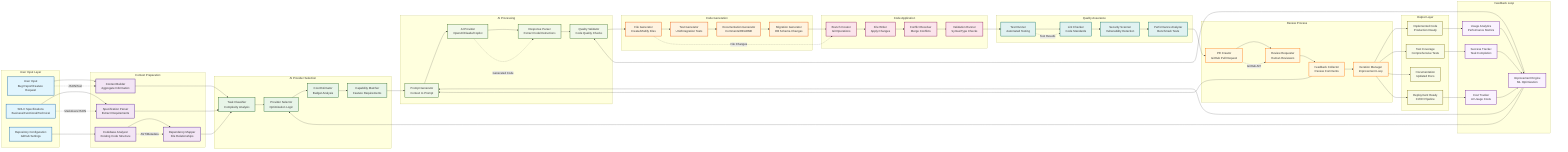 %% Data Flow Diagram
%% From User Input to AI-Generated Code

graph LR
    subgraph "User Input Layer"
        USER_INPUT[User Input<br/>Bug Report/Feature Request]
        SDLC_SPECS[SDLC Specifications<br/>Business/Functional/Technical]
        REPO_CONFIG[Repository Configuration<br/>GitHub Settings]
    end
    
    subgraph "Context Preparation"
        CONTEXT_BUILDER[Context Builder<br/>Aggregate Information]
        SPEC_PARSER[Specification Parser<br/>Extract Requirements]
        CODE_ANALYZER[Codebase Analyzer<br/>Existing Code Structure]
        DEPENDENCY_MAP[Dependency Mapper<br/>File Relationships]
    end
    
    subgraph "AI Provider Selection"
        TASK_CLASSIFIER[Task Classifier<br/>Complexity Analysis]
        PROVIDER_SELECTOR[Provider Selector<br/>Optimization Logic]
        COST_ESTIMATOR[Cost Estimator<br/>Budget Analysis]
        CAPABILITY_MATCHER[Capability Matcher<br/>Feature Requirements]
    end
    
    subgraph "AI Processing"
        PROMPT_GENERATOR[Prompt Generator<br/>Context to Prompt]
        AI_PROVIDER[AI Provider<br/>OpenAI/Claude/Copilot]
        RESPONSE_PARSER[Response Parser<br/>Extract Code/Instructions]
        QUALITY_VALIDATOR[Quality Validator<br/>Code Quality Checks]
    end
    
    subgraph "Code Generation"
        FILE_GENERATOR[File Generator<br/>Create/Modify Files]
        TEST_GENERATOR[Test Generator<br/>Unit/Integration Tests]
        DOC_GENERATOR[Documentation Generator<br/>Comments/README]
        MIGRATION_GENERATOR[Migration Generator<br/>DB Schema Changes]
    end
    
    subgraph "Code Application"
        BRANCH_CREATOR[Branch Creator<br/>Git Operations]
        FILE_WRITER[File Writer<br/>Apply Changes]
        CONFLICT_RESOLVER[Conflict Resolver<br/>Merge Conflicts]
        VALIDATION_RUNNER[Validation Runner<br/>Syntax/Type Checks]
    end
    
    subgraph "Quality Assurance"
        TEST_RUNNER[Test Runner<br/>Automated Testing]
        LINT_CHECKER[Lint Checker<br/>Code Standards]
        SECURITY_SCANNER[Security Scanner<br/>Vulnerability Detection]
        PERFORMANCE_ANALYZER[Performance Analyzer<br/>Benchmark Tests]
    end
    
    subgraph "Review Process"
        PR_CREATOR[PR Creator<br/>GitHub Pull Request]
        REVIEW_REQUESTER[Review Requester<br/>Human Reviewers]
        FEEDBACK_COLLECTOR[Feedback Collector<br/>Review Comments]
        ITERATION_MANAGER[Iteration Manager<br/>Improvement Loop]
    end
    
    subgraph "Output Layer"
        IMPLEMENTED_CODE[Implemented Code<br/>Production Ready]
        TEST_COVERAGE[Test Coverage<br/>Comprehensive Tests]
        DOCUMENTATION[Documentation<br/>Updated Docs]
        DEPLOYMENT_READY[Deployment Ready<br/>CI/CD Pipeline]
    end
    
    subgraph "Feedback Loop"
        USAGE_ANALYTICS[Usage Analytics<br/>Performance Metrics]
        SUCCESS_TRACKER[Success Tracker<br/>Task Completion]
        COST_TRACKER[Cost Tracker<br/>AI Usage Costs]
        IMPROVEMENT_ENGINE[Improvement Engine<br/>ML Optimization]
    end
    
    %% Primary Data Flow
    USER_INPUT --> CONTEXT_BUILDER
    SDLC_SPECS --> SPEC_PARSER
    REPO_CONFIG --> CODE_ANALYZER
    
    CONTEXT_BUILDER --> TASK_CLASSIFIER
    SPEC_PARSER --> TASK_CLASSIFIER
    CODE_ANALYZER --> DEPENDENCY_MAP
    DEPENDENCY_MAP --> TASK_CLASSIFIER
    
    TASK_CLASSIFIER --> PROVIDER_SELECTOR
    PROVIDER_SELECTOR --> COST_ESTIMATOR
    COST_ESTIMATOR --> CAPABILITY_MATCHER
    CAPABILITY_MATCHER --> PROMPT_GENERATOR
    
    PROMPT_GENERATOR --> AI_PROVIDER
    AI_PROVIDER --> RESPONSE_PARSER
    RESPONSE_PARSER --> QUALITY_VALIDATOR
    QUALITY_VALIDATOR --> FILE_GENERATOR
    
    FILE_GENERATOR --> TEST_GENERATOR
    TEST_GENERATOR --> DOC_GENERATOR
    DOC_GENERATOR --> MIGRATION_GENERATOR
    MIGRATION_GENERATOR --> BRANCH_CREATOR
    
    BRANCH_CREATOR --> FILE_WRITER
    FILE_WRITER --> CONFLICT_RESOLVER
    CONFLICT_RESOLVER --> VALIDATION_RUNNER
    VALIDATION_RUNNER --> TEST_RUNNER
    
    TEST_RUNNER --> LINT_CHECKER
    LINT_CHECKER --> SECURITY_SCANNER
    SECURITY_SCANNER --> PERFORMANCE_ANALYZER
    PERFORMANCE_ANALYZER --> PR_CREATOR
    
    PR_CREATOR --> REVIEW_REQUESTER
    REVIEW_REQUESTER --> FEEDBACK_COLLECTOR
    FEEDBACK_COLLECTOR --> ITERATION_MANAGER
    
    ITERATION_MANAGER --> IMPLEMENTED_CODE
    ITERATION_MANAGER --> TEST_COVERAGE
    ITERATION_MANAGER --> DOCUMENTATION
    ITERATION_MANAGER --> DEPLOYMENT_READY
    
    %% Feedback Loops
    IMPLEMENTED_CODE --> USAGE_ANALYTICS
    TEST_COVERAGE --> SUCCESS_TRACKER
    DEPLOYMENT_READY --> COST_TRACKER
    USAGE_ANALYTICS --> IMPROVEMENT_ENGINE
    SUCCESS_TRACKER --> IMPROVEMENT_ENGINE
    COST_TRACKER --> IMPROVEMENT_ENGINE
    
    %% Improvement Back to System
    IMPROVEMENT_ENGINE --> PROVIDER_SELECTOR
    IMPROVEMENT_ENGINE --> PROMPT_GENERATOR
    IMPROVEMENT_ENGINE --> QUALITY_VALIDATOR
    
    %% Iteration Loop
    FEEDBACK_COLLECTOR --> PROMPT_GENERATOR
    
    %% Data Annotations
    USER_INPUT -.->|"JSON/Text"| CONTEXT_BUILDER
    SDLC_SPECS -.->|"Markdown/JSON"| SPEC_PARSER
    CODE_ANALYZER -.->|"AST/Metadata"| DEPENDENCY_MAP
    AI_PROVIDER -.->|"Generated Code"| RESPONSE_PARSER
    FILE_GENERATOR -.->|"File Changes"| BRANCH_CREATOR
    TEST_RUNNER -.->|"Test Results"| LINT_CHECKER
    PR_CREATOR -.->|"GitHub API"| REVIEW_REQUESTER
    
    %% Styling
    classDef input fill:#e1f5fe,stroke:#01579b,stroke-width:2px;
    classDef context fill:#f3e5f5,stroke:#4a148c,stroke-width:2px;
    classDef selection fill:#e8f5e8,stroke:#1b5e20,stroke-width:2px;
    classDef ai fill:#f1f8e9,stroke:#33691e,stroke-width:2px;
    classDef generation fill:#fff3e0,stroke:#e65100,stroke-width:2px;
    classDef application fill:#fce4ec,stroke:#880e4f,stroke-width:2px;
    classDef quality fill:#e0f2f1,stroke:#00695c,stroke-width:2px;
    classDef review fill:#fff8e1,stroke:#ff6f00,stroke-width:2px;
    classDef output fill:#f9fbe7,stroke:#827717,stroke-width:2px;
    classDef feedback fill:#faf2ff,stroke:#6a1b9a,stroke-width:2px;
    
    class USER_INPUT,SDLC_SPECS,REPO_CONFIG input;
    class CONTEXT_BUILDER,SPEC_PARSER,CODE_ANALYZER,DEPENDENCY_MAP context;
    class TASK_CLASSIFIER,PROVIDER_SELECTOR,COST_ESTIMATOR,CAPABILITY_MATCHER selection;
    class PROMPT_GENERATOR,AI_PROVIDER,RESPONSE_PARSER,QUALITY_VALIDATOR ai;
    class FILE_GENERATOR,TEST_GENERATOR,DOC_GENERATOR,MIGRATION_GENERATOR generation;
    class BRANCH_CREATOR,FILE_WRITER,CONFLICT_RESOLVER,VALIDATION_RUNNER application;
    class TEST_RUNNER,LINT_CHECKER,SECURITY_SCANNER,PERFORMANCE_ANALYZER quality;
    class PR_CREATOR,REVIEW_REQUESTER,FEEDBACK_COLLECTOR,ITERATION_MANAGER review;
    class IMPLEMENTED_CODE,TEST_COVERAGE,DOCUMENTATION,DEPLOYMENT_READY output;
    class USAGE_ANALYTICS,SUCCESS_TRACKER,COST_TRACKER,IMPROVEMENT_ENGINE feedback;